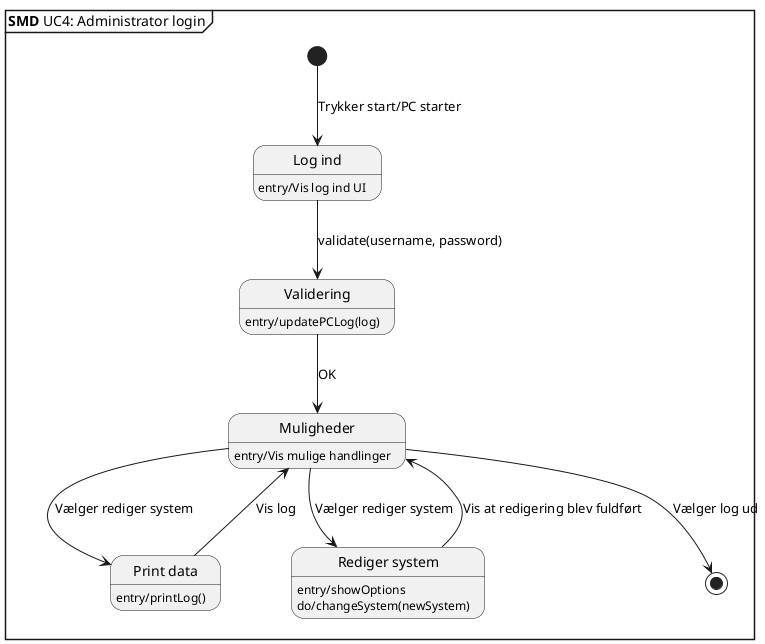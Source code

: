 @startuml UC4 SMD

mainframe **SMD** UC4: Administrator login

hide empty description
state "Log ind" as login
state "Validering" as val
state "Muligheder" as mul
state "Print data" as data
state "Rediger system" as rediger

[*] --> login : Trykker start/PC starter
login --> val : validate(username, password)
val --> mul : OK

mul --> data : Vælger rediger system
data --> mul : Vis log

mul --> rediger : Vælger rediger system
rediger --> mul : Vis at redigering blev fuldført

mul --> [*] : Vælger log ud

login : entry/Vis log ind UI

val : entry/updatePCLog(log)

mul : entry/Vis mulige handlinger

data : entry/printLog()

rediger : entry/showOptions
rediger : do/changeSystem(newSystem)
@enduml